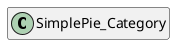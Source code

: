 @startuml
set namespaceSeparator \\
hide members
hide << alias >> circle

class SimplePie_Category
@enduml
